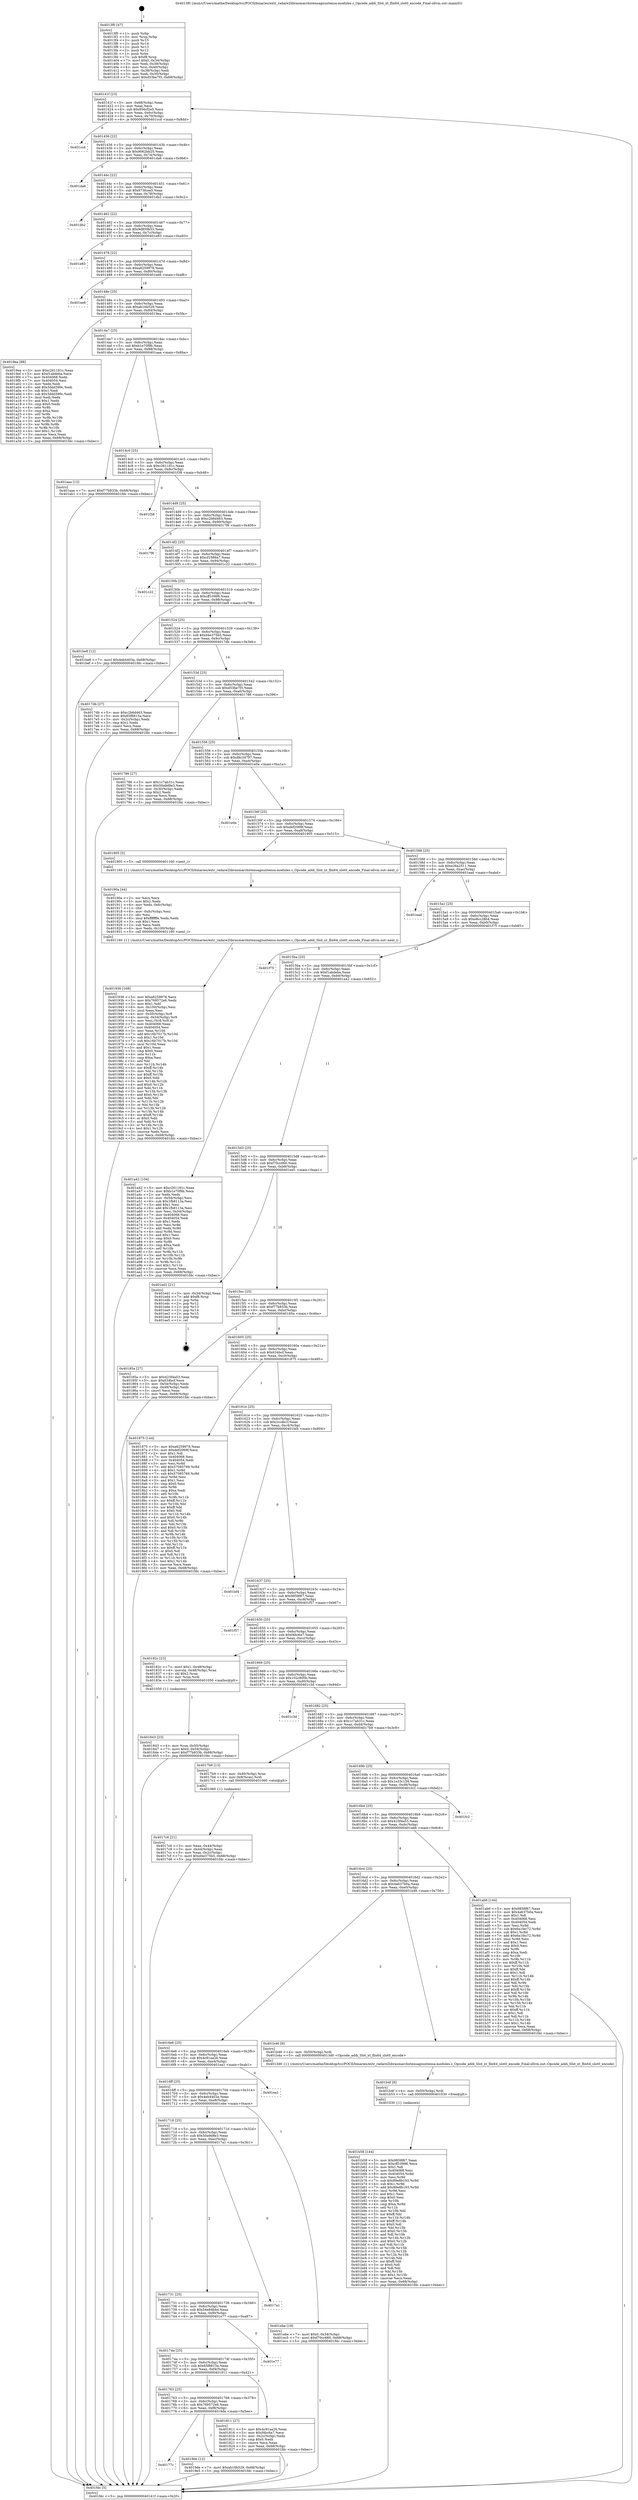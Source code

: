 digraph "0x4013f0" {
  label = "0x4013f0 (/mnt/c/Users/mathe/Desktop/tcc/POCII/binaries/extr_radare2librasmarchxtensagnuxtensa-modules.c_Opcode_addi_Slot_xt_flix64_slot0_encode_Final-ollvm.out::main(0))"
  labelloc = "t"
  node[shape=record]

  Entry [label="",width=0.3,height=0.3,shape=circle,fillcolor=black,style=filled]
  "0x40141f" [label="{
     0x40141f [23]\l
     | [instrs]\l
     &nbsp;&nbsp;0x40141f \<+3\>: mov -0x68(%rbp),%eax\l
     &nbsp;&nbsp;0x401422 \<+2\>: mov %eax,%ecx\l
     &nbsp;&nbsp;0x401424 \<+6\>: sub $0x856cf2e5,%ecx\l
     &nbsp;&nbsp;0x40142a \<+3\>: mov %eax,-0x6c(%rbp)\l
     &nbsp;&nbsp;0x40142d \<+3\>: mov %ecx,-0x70(%rbp)\l
     &nbsp;&nbsp;0x401430 \<+6\>: je 0000000000401ccd \<main+0x8dd\>\l
  }"]
  "0x401ccd" [label="{
     0x401ccd\l
  }", style=dashed]
  "0x401436" [label="{
     0x401436 [22]\l
     | [instrs]\l
     &nbsp;&nbsp;0x401436 \<+5\>: jmp 000000000040143b \<main+0x4b\>\l
     &nbsp;&nbsp;0x40143b \<+3\>: mov -0x6c(%rbp),%eax\l
     &nbsp;&nbsp;0x40143e \<+5\>: sub $0x9062bb25,%eax\l
     &nbsp;&nbsp;0x401443 \<+3\>: mov %eax,-0x74(%rbp)\l
     &nbsp;&nbsp;0x401446 \<+6\>: je 0000000000401da6 \<main+0x9b6\>\l
  }"]
  Exit [label="",width=0.3,height=0.3,shape=circle,fillcolor=black,style=filled,peripheries=2]
  "0x401da6" [label="{
     0x401da6\l
  }", style=dashed]
  "0x40144c" [label="{
     0x40144c [22]\l
     | [instrs]\l
     &nbsp;&nbsp;0x40144c \<+5\>: jmp 0000000000401451 \<main+0x61\>\l
     &nbsp;&nbsp;0x401451 \<+3\>: mov -0x6c(%rbp),%eax\l
     &nbsp;&nbsp;0x401454 \<+5\>: sub $0x973fcea5,%eax\l
     &nbsp;&nbsp;0x401459 \<+3\>: mov %eax,-0x78(%rbp)\l
     &nbsp;&nbsp;0x40145c \<+6\>: je 0000000000401db2 \<main+0x9c2\>\l
  }"]
  "0x401b58" [label="{
     0x401b58 [144]\l
     | [instrs]\l
     &nbsp;&nbsp;0x401b58 \<+5\>: mov $0x9858f67,%eax\l
     &nbsp;&nbsp;0x401b5d \<+5\>: mov $0xcff10996,%ecx\l
     &nbsp;&nbsp;0x401b62 \<+2\>: mov $0x1,%dl\l
     &nbsp;&nbsp;0x401b64 \<+7\>: mov 0x404068,%esi\l
     &nbsp;&nbsp;0x401b6b \<+8\>: mov 0x404054,%r8d\l
     &nbsp;&nbsp;0x401b73 \<+3\>: mov %esi,%r9d\l
     &nbsp;&nbsp;0x401b76 \<+7\>: sub $0x89e8b193,%r9d\l
     &nbsp;&nbsp;0x401b7d \<+4\>: sub $0x1,%r9d\l
     &nbsp;&nbsp;0x401b81 \<+7\>: add $0x89e8b193,%r9d\l
     &nbsp;&nbsp;0x401b88 \<+4\>: imul %r9d,%esi\l
     &nbsp;&nbsp;0x401b8c \<+3\>: and $0x1,%esi\l
     &nbsp;&nbsp;0x401b8f \<+3\>: cmp $0x0,%esi\l
     &nbsp;&nbsp;0x401b92 \<+4\>: sete %r10b\l
     &nbsp;&nbsp;0x401b96 \<+4\>: cmp $0xa,%r8d\l
     &nbsp;&nbsp;0x401b9a \<+4\>: setl %r11b\l
     &nbsp;&nbsp;0x401b9e \<+3\>: mov %r10b,%bl\l
     &nbsp;&nbsp;0x401ba1 \<+3\>: xor $0xff,%bl\l
     &nbsp;&nbsp;0x401ba4 \<+3\>: mov %r11b,%r14b\l
     &nbsp;&nbsp;0x401ba7 \<+4\>: xor $0xff,%r14b\l
     &nbsp;&nbsp;0x401bab \<+3\>: xor $0x0,%dl\l
     &nbsp;&nbsp;0x401bae \<+3\>: mov %bl,%r15b\l
     &nbsp;&nbsp;0x401bb1 \<+4\>: and $0x0,%r15b\l
     &nbsp;&nbsp;0x401bb5 \<+3\>: and %dl,%r10b\l
     &nbsp;&nbsp;0x401bb8 \<+3\>: mov %r14b,%r12b\l
     &nbsp;&nbsp;0x401bbb \<+4\>: and $0x0,%r12b\l
     &nbsp;&nbsp;0x401bbf \<+3\>: and %dl,%r11b\l
     &nbsp;&nbsp;0x401bc2 \<+3\>: or %r10b,%r15b\l
     &nbsp;&nbsp;0x401bc5 \<+3\>: or %r11b,%r12b\l
     &nbsp;&nbsp;0x401bc8 \<+3\>: xor %r12b,%r15b\l
     &nbsp;&nbsp;0x401bcb \<+3\>: or %r14b,%bl\l
     &nbsp;&nbsp;0x401bce \<+3\>: xor $0xff,%bl\l
     &nbsp;&nbsp;0x401bd1 \<+3\>: or $0x0,%dl\l
     &nbsp;&nbsp;0x401bd4 \<+2\>: and %dl,%bl\l
     &nbsp;&nbsp;0x401bd6 \<+3\>: or %bl,%r15b\l
     &nbsp;&nbsp;0x401bd9 \<+4\>: test $0x1,%r15b\l
     &nbsp;&nbsp;0x401bdd \<+3\>: cmovne %ecx,%eax\l
     &nbsp;&nbsp;0x401be0 \<+3\>: mov %eax,-0x68(%rbp)\l
     &nbsp;&nbsp;0x401be3 \<+5\>: jmp 0000000000401fdc \<main+0xbec\>\l
  }"]
  "0x401db2" [label="{
     0x401db2\l
  }", style=dashed]
  "0x401462" [label="{
     0x401462 [22]\l
     | [instrs]\l
     &nbsp;&nbsp;0x401462 \<+5\>: jmp 0000000000401467 \<main+0x77\>\l
     &nbsp;&nbsp;0x401467 \<+3\>: mov -0x6c(%rbp),%eax\l
     &nbsp;&nbsp;0x40146a \<+5\>: sub $0x9d859b53,%eax\l
     &nbsp;&nbsp;0x40146f \<+3\>: mov %eax,-0x7c(%rbp)\l
     &nbsp;&nbsp;0x401472 \<+6\>: je 0000000000401e83 \<main+0xa93\>\l
  }"]
  "0x401b4f" [label="{
     0x401b4f [9]\l
     | [instrs]\l
     &nbsp;&nbsp;0x401b4f \<+4\>: mov -0x50(%rbp),%rdi\l
     &nbsp;&nbsp;0x401b53 \<+5\>: call 0000000000401030 \<free@plt\>\l
     | [calls]\l
     &nbsp;&nbsp;0x401030 \{1\} (unknown)\l
  }"]
  "0x401e83" [label="{
     0x401e83\l
  }", style=dashed]
  "0x401478" [label="{
     0x401478 [22]\l
     | [instrs]\l
     &nbsp;&nbsp;0x401478 \<+5\>: jmp 000000000040147d \<main+0x8d\>\l
     &nbsp;&nbsp;0x40147d \<+3\>: mov -0x6c(%rbp),%eax\l
     &nbsp;&nbsp;0x401480 \<+5\>: sub $0xa6259978,%eax\l
     &nbsp;&nbsp;0x401485 \<+3\>: mov %eax,-0x80(%rbp)\l
     &nbsp;&nbsp;0x401488 \<+6\>: je 0000000000401ee6 \<main+0xaf6\>\l
  }"]
  "0x40177c" [label="{
     0x40177c\l
  }", style=dashed]
  "0x401ee6" [label="{
     0x401ee6\l
  }", style=dashed]
  "0x40148e" [label="{
     0x40148e [25]\l
     | [instrs]\l
     &nbsp;&nbsp;0x40148e \<+5\>: jmp 0000000000401493 \<main+0xa3\>\l
     &nbsp;&nbsp;0x401493 \<+3\>: mov -0x6c(%rbp),%eax\l
     &nbsp;&nbsp;0x401496 \<+5\>: sub $0xab16b529,%eax\l
     &nbsp;&nbsp;0x40149b \<+6\>: mov %eax,-0x84(%rbp)\l
     &nbsp;&nbsp;0x4014a1 \<+6\>: je 00000000004019ea \<main+0x5fa\>\l
  }"]
  "0x4019de" [label="{
     0x4019de [12]\l
     | [instrs]\l
     &nbsp;&nbsp;0x4019de \<+7\>: movl $0xab16b529,-0x68(%rbp)\l
     &nbsp;&nbsp;0x4019e5 \<+5\>: jmp 0000000000401fdc \<main+0xbec\>\l
  }"]
  "0x4019ea" [label="{
     0x4019ea [88]\l
     | [instrs]\l
     &nbsp;&nbsp;0x4019ea \<+5\>: mov $0xc261181c,%eax\l
     &nbsp;&nbsp;0x4019ef \<+5\>: mov $0xf1abdeba,%ecx\l
     &nbsp;&nbsp;0x4019f4 \<+7\>: mov 0x404068,%edx\l
     &nbsp;&nbsp;0x4019fb \<+7\>: mov 0x404054,%esi\l
     &nbsp;&nbsp;0x401a02 \<+2\>: mov %edx,%edi\l
     &nbsp;&nbsp;0x401a04 \<+6\>: add $0x3ddd399c,%edi\l
     &nbsp;&nbsp;0x401a0a \<+3\>: sub $0x1,%edi\l
     &nbsp;&nbsp;0x401a0d \<+6\>: sub $0x3ddd399c,%edi\l
     &nbsp;&nbsp;0x401a13 \<+3\>: imul %edi,%edx\l
     &nbsp;&nbsp;0x401a16 \<+3\>: and $0x1,%edx\l
     &nbsp;&nbsp;0x401a19 \<+3\>: cmp $0x0,%edx\l
     &nbsp;&nbsp;0x401a1c \<+4\>: sete %r8b\l
     &nbsp;&nbsp;0x401a20 \<+3\>: cmp $0xa,%esi\l
     &nbsp;&nbsp;0x401a23 \<+4\>: setl %r9b\l
     &nbsp;&nbsp;0x401a27 \<+3\>: mov %r8b,%r10b\l
     &nbsp;&nbsp;0x401a2a \<+3\>: and %r9b,%r10b\l
     &nbsp;&nbsp;0x401a2d \<+3\>: xor %r9b,%r8b\l
     &nbsp;&nbsp;0x401a30 \<+3\>: or %r8b,%r10b\l
     &nbsp;&nbsp;0x401a33 \<+4\>: test $0x1,%r10b\l
     &nbsp;&nbsp;0x401a37 \<+3\>: cmovne %ecx,%eax\l
     &nbsp;&nbsp;0x401a3a \<+3\>: mov %eax,-0x68(%rbp)\l
     &nbsp;&nbsp;0x401a3d \<+5\>: jmp 0000000000401fdc \<main+0xbec\>\l
  }"]
  "0x4014a7" [label="{
     0x4014a7 [25]\l
     | [instrs]\l
     &nbsp;&nbsp;0x4014a7 \<+5\>: jmp 00000000004014ac \<main+0xbc\>\l
     &nbsp;&nbsp;0x4014ac \<+3\>: mov -0x6c(%rbp),%eax\l
     &nbsp;&nbsp;0x4014af \<+5\>: sub $0xb1e70f9b,%eax\l
     &nbsp;&nbsp;0x4014b4 \<+6\>: mov %eax,-0x88(%rbp)\l
     &nbsp;&nbsp;0x4014ba \<+6\>: je 0000000000401aaa \<main+0x6ba\>\l
  }"]
  "0x401936" [label="{
     0x401936 [168]\l
     | [instrs]\l
     &nbsp;&nbsp;0x401936 \<+5\>: mov $0xa6259978,%ecx\l
     &nbsp;&nbsp;0x40193b \<+5\>: mov $0x769572e6,%edx\l
     &nbsp;&nbsp;0x401940 \<+3\>: mov $0x1,%dil\l
     &nbsp;&nbsp;0x401943 \<+6\>: mov -0x100(%rbp),%esi\l
     &nbsp;&nbsp;0x401949 \<+3\>: imul %eax,%esi\l
     &nbsp;&nbsp;0x40194c \<+4\>: mov -0x50(%rbp),%r8\l
     &nbsp;&nbsp;0x401950 \<+4\>: movslq -0x54(%rbp),%r9\l
     &nbsp;&nbsp;0x401954 \<+4\>: mov %esi,(%r8,%r9,4)\l
     &nbsp;&nbsp;0x401958 \<+7\>: mov 0x404068,%eax\l
     &nbsp;&nbsp;0x40195f \<+7\>: mov 0x404054,%esi\l
     &nbsp;&nbsp;0x401966 \<+3\>: mov %eax,%r10d\l
     &nbsp;&nbsp;0x401969 \<+7\>: add $0x16b7017b,%r10d\l
     &nbsp;&nbsp;0x401970 \<+4\>: sub $0x1,%r10d\l
     &nbsp;&nbsp;0x401974 \<+7\>: sub $0x16b7017b,%r10d\l
     &nbsp;&nbsp;0x40197b \<+4\>: imul %r10d,%eax\l
     &nbsp;&nbsp;0x40197f \<+3\>: and $0x1,%eax\l
     &nbsp;&nbsp;0x401982 \<+3\>: cmp $0x0,%eax\l
     &nbsp;&nbsp;0x401985 \<+4\>: sete %r11b\l
     &nbsp;&nbsp;0x401989 \<+3\>: cmp $0xa,%esi\l
     &nbsp;&nbsp;0x40198c \<+3\>: setl %bl\l
     &nbsp;&nbsp;0x40198f \<+3\>: mov %r11b,%r14b\l
     &nbsp;&nbsp;0x401992 \<+4\>: xor $0xff,%r14b\l
     &nbsp;&nbsp;0x401996 \<+3\>: mov %bl,%r15b\l
     &nbsp;&nbsp;0x401999 \<+4\>: xor $0xff,%r15b\l
     &nbsp;&nbsp;0x40199d \<+4\>: xor $0x0,%dil\l
     &nbsp;&nbsp;0x4019a1 \<+3\>: mov %r14b,%r12b\l
     &nbsp;&nbsp;0x4019a4 \<+4\>: and $0x0,%r12b\l
     &nbsp;&nbsp;0x4019a8 \<+3\>: and %dil,%r11b\l
     &nbsp;&nbsp;0x4019ab \<+3\>: mov %r15b,%r13b\l
     &nbsp;&nbsp;0x4019ae \<+4\>: and $0x0,%r13b\l
     &nbsp;&nbsp;0x4019b2 \<+3\>: and %dil,%bl\l
     &nbsp;&nbsp;0x4019b5 \<+3\>: or %r11b,%r12b\l
     &nbsp;&nbsp;0x4019b8 \<+3\>: or %bl,%r13b\l
     &nbsp;&nbsp;0x4019bb \<+3\>: xor %r13b,%r12b\l
     &nbsp;&nbsp;0x4019be \<+3\>: or %r15b,%r14b\l
     &nbsp;&nbsp;0x4019c1 \<+4\>: xor $0xff,%r14b\l
     &nbsp;&nbsp;0x4019c5 \<+4\>: or $0x0,%dil\l
     &nbsp;&nbsp;0x4019c9 \<+3\>: and %dil,%r14b\l
     &nbsp;&nbsp;0x4019cc \<+3\>: or %r14b,%r12b\l
     &nbsp;&nbsp;0x4019cf \<+4\>: test $0x1,%r12b\l
     &nbsp;&nbsp;0x4019d3 \<+3\>: cmovne %edx,%ecx\l
     &nbsp;&nbsp;0x4019d6 \<+3\>: mov %ecx,-0x68(%rbp)\l
     &nbsp;&nbsp;0x4019d9 \<+5\>: jmp 0000000000401fdc \<main+0xbec\>\l
  }"]
  "0x401aaa" [label="{
     0x401aaa [12]\l
     | [instrs]\l
     &nbsp;&nbsp;0x401aaa \<+7\>: movl $0xf77b833b,-0x68(%rbp)\l
     &nbsp;&nbsp;0x401ab1 \<+5\>: jmp 0000000000401fdc \<main+0xbec\>\l
  }"]
  "0x4014c0" [label="{
     0x4014c0 [25]\l
     | [instrs]\l
     &nbsp;&nbsp;0x4014c0 \<+5\>: jmp 00000000004014c5 \<main+0xd5\>\l
     &nbsp;&nbsp;0x4014c5 \<+3\>: mov -0x6c(%rbp),%eax\l
     &nbsp;&nbsp;0x4014c8 \<+5\>: sub $0xc261181c,%eax\l
     &nbsp;&nbsp;0x4014cd \<+6\>: mov %eax,-0x8c(%rbp)\l
     &nbsp;&nbsp;0x4014d3 \<+6\>: je 0000000000401f38 \<main+0xb48\>\l
  }"]
  "0x40190a" [label="{
     0x40190a [44]\l
     | [instrs]\l
     &nbsp;&nbsp;0x40190a \<+2\>: xor %ecx,%ecx\l
     &nbsp;&nbsp;0x40190c \<+5\>: mov $0x2,%edx\l
     &nbsp;&nbsp;0x401911 \<+6\>: mov %edx,-0xfc(%rbp)\l
     &nbsp;&nbsp;0x401917 \<+1\>: cltd\l
     &nbsp;&nbsp;0x401918 \<+6\>: mov -0xfc(%rbp),%esi\l
     &nbsp;&nbsp;0x40191e \<+2\>: idiv %esi\l
     &nbsp;&nbsp;0x401920 \<+6\>: imul $0xfffffffe,%edx,%edx\l
     &nbsp;&nbsp;0x401926 \<+3\>: sub $0x1,%ecx\l
     &nbsp;&nbsp;0x401929 \<+2\>: sub %ecx,%edx\l
     &nbsp;&nbsp;0x40192b \<+6\>: mov %edx,-0x100(%rbp)\l
     &nbsp;&nbsp;0x401931 \<+5\>: call 0000000000401160 \<next_i\>\l
     | [calls]\l
     &nbsp;&nbsp;0x401160 \{1\} (/mnt/c/Users/mathe/Desktop/tcc/POCII/binaries/extr_radare2librasmarchxtensagnuxtensa-modules.c_Opcode_addi_Slot_xt_flix64_slot0_encode_Final-ollvm.out::next_i)\l
  }"]
  "0x401f38" [label="{
     0x401f38\l
  }", style=dashed]
  "0x4014d9" [label="{
     0x4014d9 [25]\l
     | [instrs]\l
     &nbsp;&nbsp;0x4014d9 \<+5\>: jmp 00000000004014de \<main+0xee\>\l
     &nbsp;&nbsp;0x4014de \<+3\>: mov -0x6c(%rbp),%eax\l
     &nbsp;&nbsp;0x4014e1 \<+5\>: sub $0xc2b6d463,%eax\l
     &nbsp;&nbsp;0x4014e6 \<+6\>: mov %eax,-0x90(%rbp)\l
     &nbsp;&nbsp;0x4014ec \<+6\>: je 00000000004017f6 \<main+0x406\>\l
  }"]
  "0x401843" [label="{
     0x401843 [23]\l
     | [instrs]\l
     &nbsp;&nbsp;0x401843 \<+4\>: mov %rax,-0x50(%rbp)\l
     &nbsp;&nbsp;0x401847 \<+7\>: movl $0x0,-0x54(%rbp)\l
     &nbsp;&nbsp;0x40184e \<+7\>: movl $0xf77b833b,-0x68(%rbp)\l
     &nbsp;&nbsp;0x401855 \<+5\>: jmp 0000000000401fdc \<main+0xbec\>\l
  }"]
  "0x4017f6" [label="{
     0x4017f6\l
  }", style=dashed]
  "0x4014f2" [label="{
     0x4014f2 [25]\l
     | [instrs]\l
     &nbsp;&nbsp;0x4014f2 \<+5\>: jmp 00000000004014f7 \<main+0x107\>\l
     &nbsp;&nbsp;0x4014f7 \<+3\>: mov -0x6c(%rbp),%eax\l
     &nbsp;&nbsp;0x4014fa \<+5\>: sub $0xcf1686a7,%eax\l
     &nbsp;&nbsp;0x4014ff \<+6\>: mov %eax,-0x94(%rbp)\l
     &nbsp;&nbsp;0x401505 \<+6\>: je 0000000000401c22 \<main+0x832\>\l
  }"]
  "0x401763" [label="{
     0x401763 [25]\l
     | [instrs]\l
     &nbsp;&nbsp;0x401763 \<+5\>: jmp 0000000000401768 \<main+0x378\>\l
     &nbsp;&nbsp;0x401768 \<+3\>: mov -0x6c(%rbp),%eax\l
     &nbsp;&nbsp;0x40176b \<+5\>: sub $0x769572e6,%eax\l
     &nbsp;&nbsp;0x401770 \<+6\>: mov %eax,-0xf8(%rbp)\l
     &nbsp;&nbsp;0x401776 \<+6\>: je 00000000004019de \<main+0x5ee\>\l
  }"]
  "0x401c22" [label="{
     0x401c22\l
  }", style=dashed]
  "0x40150b" [label="{
     0x40150b [25]\l
     | [instrs]\l
     &nbsp;&nbsp;0x40150b \<+5\>: jmp 0000000000401510 \<main+0x120\>\l
     &nbsp;&nbsp;0x401510 \<+3\>: mov -0x6c(%rbp),%eax\l
     &nbsp;&nbsp;0x401513 \<+5\>: sub $0xcff10996,%eax\l
     &nbsp;&nbsp;0x401518 \<+6\>: mov %eax,-0x98(%rbp)\l
     &nbsp;&nbsp;0x40151e \<+6\>: je 0000000000401be8 \<main+0x7f8\>\l
  }"]
  "0x401811" [label="{
     0x401811 [27]\l
     | [instrs]\l
     &nbsp;&nbsp;0x401811 \<+5\>: mov $0x4c91aa26,%eax\l
     &nbsp;&nbsp;0x401816 \<+5\>: mov $0xf4bc6a7,%ecx\l
     &nbsp;&nbsp;0x40181b \<+3\>: mov -0x2c(%rbp),%edx\l
     &nbsp;&nbsp;0x40181e \<+3\>: cmp $0x0,%edx\l
     &nbsp;&nbsp;0x401821 \<+3\>: cmove %ecx,%eax\l
     &nbsp;&nbsp;0x401824 \<+3\>: mov %eax,-0x68(%rbp)\l
     &nbsp;&nbsp;0x401827 \<+5\>: jmp 0000000000401fdc \<main+0xbec\>\l
  }"]
  "0x401be8" [label="{
     0x401be8 [12]\l
     | [instrs]\l
     &nbsp;&nbsp;0x401be8 \<+7\>: movl $0x4eb4403a,-0x68(%rbp)\l
     &nbsp;&nbsp;0x401bef \<+5\>: jmp 0000000000401fdc \<main+0xbec\>\l
  }"]
  "0x401524" [label="{
     0x401524 [25]\l
     | [instrs]\l
     &nbsp;&nbsp;0x401524 \<+5\>: jmp 0000000000401529 \<main+0x139\>\l
     &nbsp;&nbsp;0x401529 \<+3\>: mov -0x6c(%rbp),%eax\l
     &nbsp;&nbsp;0x40152c \<+5\>: sub $0xd4e375b5,%eax\l
     &nbsp;&nbsp;0x401531 \<+6\>: mov %eax,-0x9c(%rbp)\l
     &nbsp;&nbsp;0x401537 \<+6\>: je 00000000004017db \<main+0x3eb\>\l
  }"]
  "0x40174a" [label="{
     0x40174a [25]\l
     | [instrs]\l
     &nbsp;&nbsp;0x40174a \<+5\>: jmp 000000000040174f \<main+0x35f\>\l
     &nbsp;&nbsp;0x40174f \<+3\>: mov -0x6c(%rbp),%eax\l
     &nbsp;&nbsp;0x401752 \<+5\>: sub $0x65f8815a,%eax\l
     &nbsp;&nbsp;0x401757 \<+6\>: mov %eax,-0xf4(%rbp)\l
     &nbsp;&nbsp;0x40175d \<+6\>: je 0000000000401811 \<main+0x421\>\l
  }"]
  "0x4017db" [label="{
     0x4017db [27]\l
     | [instrs]\l
     &nbsp;&nbsp;0x4017db \<+5\>: mov $0xc2b6d463,%eax\l
     &nbsp;&nbsp;0x4017e0 \<+5\>: mov $0x65f8815a,%ecx\l
     &nbsp;&nbsp;0x4017e5 \<+3\>: mov -0x2c(%rbp),%edx\l
     &nbsp;&nbsp;0x4017e8 \<+3\>: cmp $0x1,%edx\l
     &nbsp;&nbsp;0x4017eb \<+3\>: cmovl %ecx,%eax\l
     &nbsp;&nbsp;0x4017ee \<+3\>: mov %eax,-0x68(%rbp)\l
     &nbsp;&nbsp;0x4017f1 \<+5\>: jmp 0000000000401fdc \<main+0xbec\>\l
  }"]
  "0x40153d" [label="{
     0x40153d [25]\l
     | [instrs]\l
     &nbsp;&nbsp;0x40153d \<+5\>: jmp 0000000000401542 \<main+0x152\>\l
     &nbsp;&nbsp;0x401542 \<+3\>: mov -0x6c(%rbp),%eax\l
     &nbsp;&nbsp;0x401545 \<+5\>: sub $0xd53be7f3,%eax\l
     &nbsp;&nbsp;0x40154a \<+6\>: mov %eax,-0xa0(%rbp)\l
     &nbsp;&nbsp;0x401550 \<+6\>: je 0000000000401786 \<main+0x396\>\l
  }"]
  "0x401e77" [label="{
     0x401e77\l
  }", style=dashed]
  "0x401786" [label="{
     0x401786 [27]\l
     | [instrs]\l
     &nbsp;&nbsp;0x401786 \<+5\>: mov $0x1c7ab31c,%eax\l
     &nbsp;&nbsp;0x40178b \<+5\>: mov $0x50a9d8e3,%ecx\l
     &nbsp;&nbsp;0x401790 \<+3\>: mov -0x30(%rbp),%edx\l
     &nbsp;&nbsp;0x401793 \<+3\>: cmp $0x2,%edx\l
     &nbsp;&nbsp;0x401796 \<+3\>: cmovne %ecx,%eax\l
     &nbsp;&nbsp;0x401799 \<+3\>: mov %eax,-0x68(%rbp)\l
     &nbsp;&nbsp;0x40179c \<+5\>: jmp 0000000000401fdc \<main+0xbec\>\l
  }"]
  "0x401556" [label="{
     0x401556 [25]\l
     | [instrs]\l
     &nbsp;&nbsp;0x401556 \<+5\>: jmp 000000000040155b \<main+0x16b\>\l
     &nbsp;&nbsp;0x40155b \<+3\>: mov -0x6c(%rbp),%eax\l
     &nbsp;&nbsp;0x40155e \<+5\>: sub $0xd9c34797,%eax\l
     &nbsp;&nbsp;0x401563 \<+6\>: mov %eax,-0xa4(%rbp)\l
     &nbsp;&nbsp;0x401569 \<+6\>: je 0000000000401e0a \<main+0xa1a\>\l
  }"]
  "0x401fdc" [label="{
     0x401fdc [5]\l
     | [instrs]\l
     &nbsp;&nbsp;0x401fdc \<+5\>: jmp 000000000040141f \<main+0x2f\>\l
  }"]
  "0x4013f0" [label="{
     0x4013f0 [47]\l
     | [instrs]\l
     &nbsp;&nbsp;0x4013f0 \<+1\>: push %rbp\l
     &nbsp;&nbsp;0x4013f1 \<+3\>: mov %rsp,%rbp\l
     &nbsp;&nbsp;0x4013f4 \<+2\>: push %r15\l
     &nbsp;&nbsp;0x4013f6 \<+2\>: push %r14\l
     &nbsp;&nbsp;0x4013f8 \<+2\>: push %r13\l
     &nbsp;&nbsp;0x4013fa \<+2\>: push %r12\l
     &nbsp;&nbsp;0x4013fc \<+1\>: push %rbx\l
     &nbsp;&nbsp;0x4013fd \<+7\>: sub $0xf8,%rsp\l
     &nbsp;&nbsp;0x401404 \<+7\>: movl $0x0,-0x34(%rbp)\l
     &nbsp;&nbsp;0x40140b \<+3\>: mov %edi,-0x38(%rbp)\l
     &nbsp;&nbsp;0x40140e \<+4\>: mov %rsi,-0x40(%rbp)\l
     &nbsp;&nbsp;0x401412 \<+3\>: mov -0x38(%rbp),%edi\l
     &nbsp;&nbsp;0x401415 \<+3\>: mov %edi,-0x30(%rbp)\l
     &nbsp;&nbsp;0x401418 \<+7\>: movl $0xd53be7f3,-0x68(%rbp)\l
  }"]
  "0x401731" [label="{
     0x401731 [25]\l
     | [instrs]\l
     &nbsp;&nbsp;0x401731 \<+5\>: jmp 0000000000401736 \<main+0x346\>\l
     &nbsp;&nbsp;0x401736 \<+3\>: mov -0x6c(%rbp),%eax\l
     &nbsp;&nbsp;0x401739 \<+5\>: sub $0x54e84b4d,%eax\l
     &nbsp;&nbsp;0x40173e \<+6\>: mov %eax,-0xf0(%rbp)\l
     &nbsp;&nbsp;0x401744 \<+6\>: je 0000000000401e77 \<main+0xa87\>\l
  }"]
  "0x401e0a" [label="{
     0x401e0a\l
  }", style=dashed]
  "0x40156f" [label="{
     0x40156f [25]\l
     | [instrs]\l
     &nbsp;&nbsp;0x40156f \<+5\>: jmp 0000000000401574 \<main+0x184\>\l
     &nbsp;&nbsp;0x401574 \<+3\>: mov -0x6c(%rbp),%eax\l
     &nbsp;&nbsp;0x401577 \<+5\>: sub $0xdef2069f,%eax\l
     &nbsp;&nbsp;0x40157c \<+6\>: mov %eax,-0xa8(%rbp)\l
     &nbsp;&nbsp;0x401582 \<+6\>: je 0000000000401905 \<main+0x515\>\l
  }"]
  "0x4017a1" [label="{
     0x4017a1\l
  }", style=dashed]
  "0x401905" [label="{
     0x401905 [5]\l
     | [instrs]\l
     &nbsp;&nbsp;0x401905 \<+5\>: call 0000000000401160 \<next_i\>\l
     | [calls]\l
     &nbsp;&nbsp;0x401160 \{1\} (/mnt/c/Users/mathe/Desktop/tcc/POCII/binaries/extr_radare2librasmarchxtensagnuxtensa-modules.c_Opcode_addi_Slot_xt_flix64_slot0_encode_Final-ollvm.out::next_i)\l
  }"]
  "0x401588" [label="{
     0x401588 [25]\l
     | [instrs]\l
     &nbsp;&nbsp;0x401588 \<+5\>: jmp 000000000040158d \<main+0x19d\>\l
     &nbsp;&nbsp;0x40158d \<+3\>: mov -0x6c(%rbp),%eax\l
     &nbsp;&nbsp;0x401590 \<+5\>: sub $0xe26a2511,%eax\l
     &nbsp;&nbsp;0x401595 \<+6\>: mov %eax,-0xac(%rbp)\l
     &nbsp;&nbsp;0x40159b \<+6\>: je 0000000000401ead \<main+0xabd\>\l
  }"]
  "0x401718" [label="{
     0x401718 [25]\l
     | [instrs]\l
     &nbsp;&nbsp;0x401718 \<+5\>: jmp 000000000040171d \<main+0x32d\>\l
     &nbsp;&nbsp;0x40171d \<+3\>: mov -0x6c(%rbp),%eax\l
     &nbsp;&nbsp;0x401720 \<+5\>: sub $0x50a9d8e3,%eax\l
     &nbsp;&nbsp;0x401725 \<+6\>: mov %eax,-0xec(%rbp)\l
     &nbsp;&nbsp;0x40172b \<+6\>: je 00000000004017a1 \<main+0x3b1\>\l
  }"]
  "0x401ead" [label="{
     0x401ead\l
  }", style=dashed]
  "0x4015a1" [label="{
     0x4015a1 [25]\l
     | [instrs]\l
     &nbsp;&nbsp;0x4015a1 \<+5\>: jmp 00000000004015a6 \<main+0x1b6\>\l
     &nbsp;&nbsp;0x4015a6 \<+3\>: mov -0x6c(%rbp),%eax\l
     &nbsp;&nbsp;0x4015a9 \<+5\>: sub $0xe8cc28b4,%eax\l
     &nbsp;&nbsp;0x4015ae \<+6\>: mov %eax,-0xb0(%rbp)\l
     &nbsp;&nbsp;0x4015b4 \<+6\>: je 0000000000401f75 \<main+0xb85\>\l
  }"]
  "0x401ebe" [label="{
     0x401ebe [19]\l
     | [instrs]\l
     &nbsp;&nbsp;0x401ebe \<+7\>: movl $0x0,-0x34(%rbp)\l
     &nbsp;&nbsp;0x401ec5 \<+7\>: movl $0xf70cc660,-0x68(%rbp)\l
     &nbsp;&nbsp;0x401ecc \<+5\>: jmp 0000000000401fdc \<main+0xbec\>\l
  }"]
  "0x401f75" [label="{
     0x401f75\l
  }", style=dashed]
  "0x4015ba" [label="{
     0x4015ba [25]\l
     | [instrs]\l
     &nbsp;&nbsp;0x4015ba \<+5\>: jmp 00000000004015bf \<main+0x1cf\>\l
     &nbsp;&nbsp;0x4015bf \<+3\>: mov -0x6c(%rbp),%eax\l
     &nbsp;&nbsp;0x4015c2 \<+5\>: sub $0xf1abdeba,%eax\l
     &nbsp;&nbsp;0x4015c7 \<+6\>: mov %eax,-0xb4(%rbp)\l
     &nbsp;&nbsp;0x4015cd \<+6\>: je 0000000000401a42 \<main+0x652\>\l
  }"]
  "0x4016ff" [label="{
     0x4016ff [25]\l
     | [instrs]\l
     &nbsp;&nbsp;0x4016ff \<+5\>: jmp 0000000000401704 \<main+0x314\>\l
     &nbsp;&nbsp;0x401704 \<+3\>: mov -0x6c(%rbp),%eax\l
     &nbsp;&nbsp;0x401707 \<+5\>: sub $0x4eb4403a,%eax\l
     &nbsp;&nbsp;0x40170c \<+6\>: mov %eax,-0xe8(%rbp)\l
     &nbsp;&nbsp;0x401712 \<+6\>: je 0000000000401ebe \<main+0xace\>\l
  }"]
  "0x401a42" [label="{
     0x401a42 [104]\l
     | [instrs]\l
     &nbsp;&nbsp;0x401a42 \<+5\>: mov $0xc261181c,%eax\l
     &nbsp;&nbsp;0x401a47 \<+5\>: mov $0xb1e70f9b,%ecx\l
     &nbsp;&nbsp;0x401a4c \<+2\>: xor %edx,%edx\l
     &nbsp;&nbsp;0x401a4e \<+3\>: mov -0x54(%rbp),%esi\l
     &nbsp;&nbsp;0x401a51 \<+6\>: sub $0x1fb8113a,%esi\l
     &nbsp;&nbsp;0x401a57 \<+3\>: add $0x1,%esi\l
     &nbsp;&nbsp;0x401a5a \<+6\>: add $0x1fb8113a,%esi\l
     &nbsp;&nbsp;0x401a60 \<+3\>: mov %esi,-0x54(%rbp)\l
     &nbsp;&nbsp;0x401a63 \<+7\>: mov 0x404068,%esi\l
     &nbsp;&nbsp;0x401a6a \<+7\>: mov 0x404054,%edi\l
     &nbsp;&nbsp;0x401a71 \<+3\>: sub $0x1,%edx\l
     &nbsp;&nbsp;0x401a74 \<+3\>: mov %esi,%r8d\l
     &nbsp;&nbsp;0x401a77 \<+3\>: add %edx,%r8d\l
     &nbsp;&nbsp;0x401a7a \<+4\>: imul %r8d,%esi\l
     &nbsp;&nbsp;0x401a7e \<+3\>: and $0x1,%esi\l
     &nbsp;&nbsp;0x401a81 \<+3\>: cmp $0x0,%esi\l
     &nbsp;&nbsp;0x401a84 \<+4\>: sete %r9b\l
     &nbsp;&nbsp;0x401a88 \<+3\>: cmp $0xa,%edi\l
     &nbsp;&nbsp;0x401a8b \<+4\>: setl %r10b\l
     &nbsp;&nbsp;0x401a8f \<+3\>: mov %r9b,%r11b\l
     &nbsp;&nbsp;0x401a92 \<+3\>: and %r10b,%r11b\l
     &nbsp;&nbsp;0x401a95 \<+3\>: xor %r10b,%r9b\l
     &nbsp;&nbsp;0x401a98 \<+3\>: or %r9b,%r11b\l
     &nbsp;&nbsp;0x401a9b \<+4\>: test $0x1,%r11b\l
     &nbsp;&nbsp;0x401a9f \<+3\>: cmovne %ecx,%eax\l
     &nbsp;&nbsp;0x401aa2 \<+3\>: mov %eax,-0x68(%rbp)\l
     &nbsp;&nbsp;0x401aa5 \<+5\>: jmp 0000000000401fdc \<main+0xbec\>\l
  }"]
  "0x4015d3" [label="{
     0x4015d3 [25]\l
     | [instrs]\l
     &nbsp;&nbsp;0x4015d3 \<+5\>: jmp 00000000004015d8 \<main+0x1e8\>\l
     &nbsp;&nbsp;0x4015d8 \<+3\>: mov -0x6c(%rbp),%eax\l
     &nbsp;&nbsp;0x4015db \<+5\>: sub $0xf70cc660,%eax\l
     &nbsp;&nbsp;0x4015e0 \<+6\>: mov %eax,-0xb8(%rbp)\l
     &nbsp;&nbsp;0x4015e6 \<+6\>: je 0000000000401ed1 \<main+0xae1\>\l
  }"]
  "0x401ea1" [label="{
     0x401ea1\l
  }", style=dashed]
  "0x401ed1" [label="{
     0x401ed1 [21]\l
     | [instrs]\l
     &nbsp;&nbsp;0x401ed1 \<+3\>: mov -0x34(%rbp),%eax\l
     &nbsp;&nbsp;0x401ed4 \<+7\>: add $0xf8,%rsp\l
     &nbsp;&nbsp;0x401edb \<+1\>: pop %rbx\l
     &nbsp;&nbsp;0x401edc \<+2\>: pop %r12\l
     &nbsp;&nbsp;0x401ede \<+2\>: pop %r13\l
     &nbsp;&nbsp;0x401ee0 \<+2\>: pop %r14\l
     &nbsp;&nbsp;0x401ee2 \<+2\>: pop %r15\l
     &nbsp;&nbsp;0x401ee4 \<+1\>: pop %rbp\l
     &nbsp;&nbsp;0x401ee5 \<+1\>: ret\l
  }"]
  "0x4015ec" [label="{
     0x4015ec [25]\l
     | [instrs]\l
     &nbsp;&nbsp;0x4015ec \<+5\>: jmp 00000000004015f1 \<main+0x201\>\l
     &nbsp;&nbsp;0x4015f1 \<+3\>: mov -0x6c(%rbp),%eax\l
     &nbsp;&nbsp;0x4015f4 \<+5\>: sub $0xf77b833b,%eax\l
     &nbsp;&nbsp;0x4015f9 \<+6\>: mov %eax,-0xbc(%rbp)\l
     &nbsp;&nbsp;0x4015ff \<+6\>: je 000000000040185a \<main+0x46a\>\l
  }"]
  "0x4016e6" [label="{
     0x4016e6 [25]\l
     | [instrs]\l
     &nbsp;&nbsp;0x4016e6 \<+5\>: jmp 00000000004016eb \<main+0x2fb\>\l
     &nbsp;&nbsp;0x4016eb \<+3\>: mov -0x6c(%rbp),%eax\l
     &nbsp;&nbsp;0x4016ee \<+5\>: sub $0x4c91aa26,%eax\l
     &nbsp;&nbsp;0x4016f3 \<+6\>: mov %eax,-0xe4(%rbp)\l
     &nbsp;&nbsp;0x4016f9 \<+6\>: je 0000000000401ea1 \<main+0xab1\>\l
  }"]
  "0x40185a" [label="{
     0x40185a [27]\l
     | [instrs]\l
     &nbsp;&nbsp;0x40185a \<+5\>: mov $0x423f4a53,%eax\l
     &nbsp;&nbsp;0x40185f \<+5\>: mov $0x634bcf,%ecx\l
     &nbsp;&nbsp;0x401864 \<+3\>: mov -0x54(%rbp),%edx\l
     &nbsp;&nbsp;0x401867 \<+3\>: cmp -0x48(%rbp),%edx\l
     &nbsp;&nbsp;0x40186a \<+3\>: cmovl %ecx,%eax\l
     &nbsp;&nbsp;0x40186d \<+3\>: mov %eax,-0x68(%rbp)\l
     &nbsp;&nbsp;0x401870 \<+5\>: jmp 0000000000401fdc \<main+0xbec\>\l
  }"]
  "0x401605" [label="{
     0x401605 [25]\l
     | [instrs]\l
     &nbsp;&nbsp;0x401605 \<+5\>: jmp 000000000040160a \<main+0x21a\>\l
     &nbsp;&nbsp;0x40160a \<+3\>: mov -0x6c(%rbp),%eax\l
     &nbsp;&nbsp;0x40160d \<+5\>: sub $0x634bcf,%eax\l
     &nbsp;&nbsp;0x401612 \<+6\>: mov %eax,-0xc0(%rbp)\l
     &nbsp;&nbsp;0x401618 \<+6\>: je 0000000000401875 \<main+0x485\>\l
  }"]
  "0x401b46" [label="{
     0x401b46 [9]\l
     | [instrs]\l
     &nbsp;&nbsp;0x401b46 \<+4\>: mov -0x50(%rbp),%rdi\l
     &nbsp;&nbsp;0x401b4a \<+5\>: call 00000000004013d0 \<Opcode_addi_Slot_xt_flix64_slot0_encode\>\l
     | [calls]\l
     &nbsp;&nbsp;0x4013d0 \{1\} (/mnt/c/Users/mathe/Desktop/tcc/POCII/binaries/extr_radare2librasmarchxtensagnuxtensa-modules.c_Opcode_addi_Slot_xt_flix64_slot0_encode_Final-ollvm.out::Opcode_addi_Slot_xt_flix64_slot0_encode)\l
  }"]
  "0x401875" [label="{
     0x401875 [144]\l
     | [instrs]\l
     &nbsp;&nbsp;0x401875 \<+5\>: mov $0xa6259978,%eax\l
     &nbsp;&nbsp;0x40187a \<+5\>: mov $0xdef2069f,%ecx\l
     &nbsp;&nbsp;0x40187f \<+2\>: mov $0x1,%dl\l
     &nbsp;&nbsp;0x401881 \<+7\>: mov 0x404068,%esi\l
     &nbsp;&nbsp;0x401888 \<+7\>: mov 0x404054,%edi\l
     &nbsp;&nbsp;0x40188f \<+3\>: mov %esi,%r8d\l
     &nbsp;&nbsp;0x401892 \<+7\>: add $0x57085769,%r8d\l
     &nbsp;&nbsp;0x401899 \<+4\>: sub $0x1,%r8d\l
     &nbsp;&nbsp;0x40189d \<+7\>: sub $0x57085769,%r8d\l
     &nbsp;&nbsp;0x4018a4 \<+4\>: imul %r8d,%esi\l
     &nbsp;&nbsp;0x4018a8 \<+3\>: and $0x1,%esi\l
     &nbsp;&nbsp;0x4018ab \<+3\>: cmp $0x0,%esi\l
     &nbsp;&nbsp;0x4018ae \<+4\>: sete %r9b\l
     &nbsp;&nbsp;0x4018b2 \<+3\>: cmp $0xa,%edi\l
     &nbsp;&nbsp;0x4018b5 \<+4\>: setl %r10b\l
     &nbsp;&nbsp;0x4018b9 \<+3\>: mov %r9b,%r11b\l
     &nbsp;&nbsp;0x4018bc \<+4\>: xor $0xff,%r11b\l
     &nbsp;&nbsp;0x4018c0 \<+3\>: mov %r10b,%bl\l
     &nbsp;&nbsp;0x4018c3 \<+3\>: xor $0xff,%bl\l
     &nbsp;&nbsp;0x4018c6 \<+3\>: xor $0x0,%dl\l
     &nbsp;&nbsp;0x4018c9 \<+3\>: mov %r11b,%r14b\l
     &nbsp;&nbsp;0x4018cc \<+4\>: and $0x0,%r14b\l
     &nbsp;&nbsp;0x4018d0 \<+3\>: and %dl,%r9b\l
     &nbsp;&nbsp;0x4018d3 \<+3\>: mov %bl,%r15b\l
     &nbsp;&nbsp;0x4018d6 \<+4\>: and $0x0,%r15b\l
     &nbsp;&nbsp;0x4018da \<+3\>: and %dl,%r10b\l
     &nbsp;&nbsp;0x4018dd \<+3\>: or %r9b,%r14b\l
     &nbsp;&nbsp;0x4018e0 \<+3\>: or %r10b,%r15b\l
     &nbsp;&nbsp;0x4018e3 \<+3\>: xor %r15b,%r14b\l
     &nbsp;&nbsp;0x4018e6 \<+3\>: or %bl,%r11b\l
     &nbsp;&nbsp;0x4018e9 \<+4\>: xor $0xff,%r11b\l
     &nbsp;&nbsp;0x4018ed \<+3\>: or $0x0,%dl\l
     &nbsp;&nbsp;0x4018f0 \<+3\>: and %dl,%r11b\l
     &nbsp;&nbsp;0x4018f3 \<+3\>: or %r11b,%r14b\l
     &nbsp;&nbsp;0x4018f6 \<+4\>: test $0x1,%r14b\l
     &nbsp;&nbsp;0x4018fa \<+3\>: cmovne %ecx,%eax\l
     &nbsp;&nbsp;0x4018fd \<+3\>: mov %eax,-0x68(%rbp)\l
     &nbsp;&nbsp;0x401900 \<+5\>: jmp 0000000000401fdc \<main+0xbec\>\l
  }"]
  "0x40161e" [label="{
     0x40161e [25]\l
     | [instrs]\l
     &nbsp;&nbsp;0x40161e \<+5\>: jmp 0000000000401623 \<main+0x233\>\l
     &nbsp;&nbsp;0x401623 \<+3\>: mov -0x6c(%rbp),%eax\l
     &nbsp;&nbsp;0x401626 \<+5\>: sub $0x2ccdb1f,%eax\l
     &nbsp;&nbsp;0x40162b \<+6\>: mov %eax,-0xc4(%rbp)\l
     &nbsp;&nbsp;0x401631 \<+6\>: je 0000000000401bf4 \<main+0x804\>\l
  }"]
  "0x4016cd" [label="{
     0x4016cd [25]\l
     | [instrs]\l
     &nbsp;&nbsp;0x4016cd \<+5\>: jmp 00000000004016d2 \<main+0x2e2\>\l
     &nbsp;&nbsp;0x4016d2 \<+3\>: mov -0x6c(%rbp),%eax\l
     &nbsp;&nbsp;0x4016d5 \<+5\>: sub $0x4a637b0a,%eax\l
     &nbsp;&nbsp;0x4016da \<+6\>: mov %eax,-0xe0(%rbp)\l
     &nbsp;&nbsp;0x4016e0 \<+6\>: je 0000000000401b46 \<main+0x756\>\l
  }"]
  "0x401bf4" [label="{
     0x401bf4\l
  }", style=dashed]
  "0x401637" [label="{
     0x401637 [25]\l
     | [instrs]\l
     &nbsp;&nbsp;0x401637 \<+5\>: jmp 000000000040163c \<main+0x24c\>\l
     &nbsp;&nbsp;0x40163c \<+3\>: mov -0x6c(%rbp),%eax\l
     &nbsp;&nbsp;0x40163f \<+5\>: sub $0x9858f67,%eax\l
     &nbsp;&nbsp;0x401644 \<+6\>: mov %eax,-0xc8(%rbp)\l
     &nbsp;&nbsp;0x40164a \<+6\>: je 0000000000401f57 \<main+0xb67\>\l
  }"]
  "0x401ab6" [label="{
     0x401ab6 [144]\l
     | [instrs]\l
     &nbsp;&nbsp;0x401ab6 \<+5\>: mov $0x9858f67,%eax\l
     &nbsp;&nbsp;0x401abb \<+5\>: mov $0x4a637b0a,%ecx\l
     &nbsp;&nbsp;0x401ac0 \<+2\>: mov $0x1,%dl\l
     &nbsp;&nbsp;0x401ac2 \<+7\>: mov 0x404068,%esi\l
     &nbsp;&nbsp;0x401ac9 \<+7\>: mov 0x404054,%edi\l
     &nbsp;&nbsp;0x401ad0 \<+3\>: mov %esi,%r8d\l
     &nbsp;&nbsp;0x401ad3 \<+7\>: sub $0x6a1fec72,%r8d\l
     &nbsp;&nbsp;0x401ada \<+4\>: sub $0x1,%r8d\l
     &nbsp;&nbsp;0x401ade \<+7\>: add $0x6a1fec72,%r8d\l
     &nbsp;&nbsp;0x401ae5 \<+4\>: imul %r8d,%esi\l
     &nbsp;&nbsp;0x401ae9 \<+3\>: and $0x1,%esi\l
     &nbsp;&nbsp;0x401aec \<+3\>: cmp $0x0,%esi\l
     &nbsp;&nbsp;0x401aef \<+4\>: sete %r9b\l
     &nbsp;&nbsp;0x401af3 \<+3\>: cmp $0xa,%edi\l
     &nbsp;&nbsp;0x401af6 \<+4\>: setl %r10b\l
     &nbsp;&nbsp;0x401afa \<+3\>: mov %r9b,%r11b\l
     &nbsp;&nbsp;0x401afd \<+4\>: xor $0xff,%r11b\l
     &nbsp;&nbsp;0x401b01 \<+3\>: mov %r10b,%bl\l
     &nbsp;&nbsp;0x401b04 \<+3\>: xor $0xff,%bl\l
     &nbsp;&nbsp;0x401b07 \<+3\>: xor $0x1,%dl\l
     &nbsp;&nbsp;0x401b0a \<+3\>: mov %r11b,%r14b\l
     &nbsp;&nbsp;0x401b0d \<+4\>: and $0xff,%r14b\l
     &nbsp;&nbsp;0x401b11 \<+3\>: and %dl,%r9b\l
     &nbsp;&nbsp;0x401b14 \<+3\>: mov %bl,%r15b\l
     &nbsp;&nbsp;0x401b17 \<+4\>: and $0xff,%r15b\l
     &nbsp;&nbsp;0x401b1b \<+3\>: and %dl,%r10b\l
     &nbsp;&nbsp;0x401b1e \<+3\>: or %r9b,%r14b\l
     &nbsp;&nbsp;0x401b21 \<+3\>: or %r10b,%r15b\l
     &nbsp;&nbsp;0x401b24 \<+3\>: xor %r15b,%r14b\l
     &nbsp;&nbsp;0x401b27 \<+3\>: or %bl,%r11b\l
     &nbsp;&nbsp;0x401b2a \<+4\>: xor $0xff,%r11b\l
     &nbsp;&nbsp;0x401b2e \<+3\>: or $0x1,%dl\l
     &nbsp;&nbsp;0x401b31 \<+3\>: and %dl,%r11b\l
     &nbsp;&nbsp;0x401b34 \<+3\>: or %r11b,%r14b\l
     &nbsp;&nbsp;0x401b37 \<+4\>: test $0x1,%r14b\l
     &nbsp;&nbsp;0x401b3b \<+3\>: cmovne %ecx,%eax\l
     &nbsp;&nbsp;0x401b3e \<+3\>: mov %eax,-0x68(%rbp)\l
     &nbsp;&nbsp;0x401b41 \<+5\>: jmp 0000000000401fdc \<main+0xbec\>\l
  }"]
  "0x401f57" [label="{
     0x401f57\l
  }", style=dashed]
  "0x401650" [label="{
     0x401650 [25]\l
     | [instrs]\l
     &nbsp;&nbsp;0x401650 \<+5\>: jmp 0000000000401655 \<main+0x265\>\l
     &nbsp;&nbsp;0x401655 \<+3\>: mov -0x6c(%rbp),%eax\l
     &nbsp;&nbsp;0x401658 \<+5\>: sub $0xf4bc6a7,%eax\l
     &nbsp;&nbsp;0x40165d \<+6\>: mov %eax,-0xcc(%rbp)\l
     &nbsp;&nbsp;0x401663 \<+6\>: je 000000000040182c \<main+0x43c\>\l
  }"]
  "0x4016b4" [label="{
     0x4016b4 [25]\l
     | [instrs]\l
     &nbsp;&nbsp;0x4016b4 \<+5\>: jmp 00000000004016b9 \<main+0x2c9\>\l
     &nbsp;&nbsp;0x4016b9 \<+3\>: mov -0x6c(%rbp),%eax\l
     &nbsp;&nbsp;0x4016bc \<+5\>: sub $0x423f4a53,%eax\l
     &nbsp;&nbsp;0x4016c1 \<+6\>: mov %eax,-0xdc(%rbp)\l
     &nbsp;&nbsp;0x4016c7 \<+6\>: je 0000000000401ab6 \<main+0x6c6\>\l
  }"]
  "0x40182c" [label="{
     0x40182c [23]\l
     | [instrs]\l
     &nbsp;&nbsp;0x40182c \<+7\>: movl $0x1,-0x48(%rbp)\l
     &nbsp;&nbsp;0x401833 \<+4\>: movslq -0x48(%rbp),%rax\l
     &nbsp;&nbsp;0x401837 \<+4\>: shl $0x2,%rax\l
     &nbsp;&nbsp;0x40183b \<+3\>: mov %rax,%rdi\l
     &nbsp;&nbsp;0x40183e \<+5\>: call 0000000000401050 \<malloc@plt\>\l
     | [calls]\l
     &nbsp;&nbsp;0x401050 \{1\} (unknown)\l
  }"]
  "0x401669" [label="{
     0x401669 [25]\l
     | [instrs]\l
     &nbsp;&nbsp;0x401669 \<+5\>: jmp 000000000040166e \<main+0x27e\>\l
     &nbsp;&nbsp;0x40166e \<+3\>: mov -0x6c(%rbp),%eax\l
     &nbsp;&nbsp;0x401671 \<+5\>: sub $0x102c800b,%eax\l
     &nbsp;&nbsp;0x401676 \<+6\>: mov %eax,-0xd0(%rbp)\l
     &nbsp;&nbsp;0x40167c \<+6\>: je 0000000000401c3d \<main+0x84d\>\l
  }"]
  "0x401fc2" [label="{
     0x401fc2\l
  }", style=dashed]
  "0x401c3d" [label="{
     0x401c3d\l
  }", style=dashed]
  "0x401682" [label="{
     0x401682 [25]\l
     | [instrs]\l
     &nbsp;&nbsp;0x401682 \<+5\>: jmp 0000000000401687 \<main+0x297\>\l
     &nbsp;&nbsp;0x401687 \<+3\>: mov -0x6c(%rbp),%eax\l
     &nbsp;&nbsp;0x40168a \<+5\>: sub $0x1c7ab31c,%eax\l
     &nbsp;&nbsp;0x40168f \<+6\>: mov %eax,-0xd4(%rbp)\l
     &nbsp;&nbsp;0x401695 \<+6\>: je 00000000004017b9 \<main+0x3c9\>\l
  }"]
  "0x4017c6" [label="{
     0x4017c6 [21]\l
     | [instrs]\l
     &nbsp;&nbsp;0x4017c6 \<+3\>: mov %eax,-0x44(%rbp)\l
     &nbsp;&nbsp;0x4017c9 \<+3\>: mov -0x44(%rbp),%eax\l
     &nbsp;&nbsp;0x4017cc \<+3\>: mov %eax,-0x2c(%rbp)\l
     &nbsp;&nbsp;0x4017cf \<+7\>: movl $0xd4e375b5,-0x68(%rbp)\l
     &nbsp;&nbsp;0x4017d6 \<+5\>: jmp 0000000000401fdc \<main+0xbec\>\l
  }"]
  "0x4017b9" [label="{
     0x4017b9 [13]\l
     | [instrs]\l
     &nbsp;&nbsp;0x4017b9 \<+4\>: mov -0x40(%rbp),%rax\l
     &nbsp;&nbsp;0x4017bd \<+4\>: mov 0x8(%rax),%rdi\l
     &nbsp;&nbsp;0x4017c1 \<+5\>: call 0000000000401060 \<atoi@plt\>\l
     | [calls]\l
     &nbsp;&nbsp;0x401060 \{1\} (unknown)\l
  }"]
  "0x40169b" [label="{
     0x40169b [25]\l
     | [instrs]\l
     &nbsp;&nbsp;0x40169b \<+5\>: jmp 00000000004016a0 \<main+0x2b0\>\l
     &nbsp;&nbsp;0x4016a0 \<+3\>: mov -0x6c(%rbp),%eax\l
     &nbsp;&nbsp;0x4016a3 \<+5\>: sub $0x1e33c158,%eax\l
     &nbsp;&nbsp;0x4016a8 \<+6\>: mov %eax,-0xd8(%rbp)\l
     &nbsp;&nbsp;0x4016ae \<+6\>: je 0000000000401fc2 \<main+0xbd2\>\l
  }"]
  Entry -> "0x4013f0" [label=" 1"]
  "0x40141f" -> "0x401ccd" [label=" 0"]
  "0x40141f" -> "0x401436" [label=" 18"]
  "0x401ed1" -> Exit [label=" 1"]
  "0x401436" -> "0x401da6" [label=" 0"]
  "0x401436" -> "0x40144c" [label=" 18"]
  "0x401ebe" -> "0x401fdc" [label=" 1"]
  "0x40144c" -> "0x401db2" [label=" 0"]
  "0x40144c" -> "0x401462" [label=" 18"]
  "0x401be8" -> "0x401fdc" [label=" 1"]
  "0x401462" -> "0x401e83" [label=" 0"]
  "0x401462" -> "0x401478" [label=" 18"]
  "0x401b58" -> "0x401fdc" [label=" 1"]
  "0x401478" -> "0x401ee6" [label=" 0"]
  "0x401478" -> "0x40148e" [label=" 18"]
  "0x401b4f" -> "0x401b58" [label=" 1"]
  "0x40148e" -> "0x4019ea" [label=" 1"]
  "0x40148e" -> "0x4014a7" [label=" 17"]
  "0x401b46" -> "0x401b4f" [label=" 1"]
  "0x4014a7" -> "0x401aaa" [label=" 1"]
  "0x4014a7" -> "0x4014c0" [label=" 16"]
  "0x401aaa" -> "0x401fdc" [label=" 1"]
  "0x4014c0" -> "0x401f38" [label=" 0"]
  "0x4014c0" -> "0x4014d9" [label=" 16"]
  "0x401a42" -> "0x401fdc" [label=" 1"]
  "0x4014d9" -> "0x4017f6" [label=" 0"]
  "0x4014d9" -> "0x4014f2" [label=" 16"]
  "0x4019ea" -> "0x401fdc" [label=" 1"]
  "0x4014f2" -> "0x401c22" [label=" 0"]
  "0x4014f2" -> "0x40150b" [label=" 16"]
  "0x4019de" -> "0x401fdc" [label=" 1"]
  "0x40150b" -> "0x401be8" [label=" 1"]
  "0x40150b" -> "0x401524" [label=" 15"]
  "0x401763" -> "0x40177c" [label=" 0"]
  "0x401524" -> "0x4017db" [label=" 1"]
  "0x401524" -> "0x40153d" [label=" 14"]
  "0x401ab6" -> "0x401fdc" [label=" 1"]
  "0x40153d" -> "0x401786" [label=" 1"]
  "0x40153d" -> "0x401556" [label=" 13"]
  "0x401786" -> "0x401fdc" [label=" 1"]
  "0x4013f0" -> "0x40141f" [label=" 1"]
  "0x401fdc" -> "0x40141f" [label=" 17"]
  "0x401936" -> "0x401fdc" [label=" 1"]
  "0x401556" -> "0x401e0a" [label=" 0"]
  "0x401556" -> "0x40156f" [label=" 13"]
  "0x401905" -> "0x40190a" [label=" 1"]
  "0x40156f" -> "0x401905" [label=" 1"]
  "0x40156f" -> "0x401588" [label=" 12"]
  "0x401875" -> "0x401fdc" [label=" 1"]
  "0x401588" -> "0x401ead" [label=" 0"]
  "0x401588" -> "0x4015a1" [label=" 12"]
  "0x401843" -> "0x401fdc" [label=" 1"]
  "0x4015a1" -> "0x401f75" [label=" 0"]
  "0x4015a1" -> "0x4015ba" [label=" 12"]
  "0x40182c" -> "0x401843" [label=" 1"]
  "0x4015ba" -> "0x401a42" [label=" 1"]
  "0x4015ba" -> "0x4015d3" [label=" 11"]
  "0x40174a" -> "0x401763" [label=" 1"]
  "0x4015d3" -> "0x401ed1" [label=" 1"]
  "0x4015d3" -> "0x4015ec" [label=" 10"]
  "0x40174a" -> "0x401811" [label=" 1"]
  "0x4015ec" -> "0x40185a" [label=" 2"]
  "0x4015ec" -> "0x401605" [label=" 8"]
  "0x401731" -> "0x40174a" [label=" 2"]
  "0x401605" -> "0x401875" [label=" 1"]
  "0x401605" -> "0x40161e" [label=" 7"]
  "0x401731" -> "0x401e77" [label=" 0"]
  "0x40161e" -> "0x401bf4" [label=" 0"]
  "0x40161e" -> "0x401637" [label=" 7"]
  "0x401718" -> "0x401731" [label=" 2"]
  "0x401637" -> "0x401f57" [label=" 0"]
  "0x401637" -> "0x401650" [label=" 7"]
  "0x401718" -> "0x4017a1" [label=" 0"]
  "0x401650" -> "0x40182c" [label=" 1"]
  "0x401650" -> "0x401669" [label=" 6"]
  "0x4016ff" -> "0x401718" [label=" 2"]
  "0x401669" -> "0x401c3d" [label=" 0"]
  "0x401669" -> "0x401682" [label=" 6"]
  "0x4016ff" -> "0x401ebe" [label=" 1"]
  "0x401682" -> "0x4017b9" [label=" 1"]
  "0x401682" -> "0x40169b" [label=" 5"]
  "0x4017b9" -> "0x4017c6" [label=" 1"]
  "0x4017c6" -> "0x401fdc" [label=" 1"]
  "0x4017db" -> "0x401fdc" [label=" 1"]
  "0x401811" -> "0x401fdc" [label=" 1"]
  "0x40169b" -> "0x401fc2" [label=" 0"]
  "0x40169b" -> "0x4016b4" [label=" 5"]
  "0x40185a" -> "0x401fdc" [label=" 2"]
  "0x4016b4" -> "0x401ab6" [label=" 1"]
  "0x4016b4" -> "0x4016cd" [label=" 4"]
  "0x40190a" -> "0x401936" [label=" 1"]
  "0x4016cd" -> "0x401b46" [label=" 1"]
  "0x4016cd" -> "0x4016e6" [label=" 3"]
  "0x401763" -> "0x4019de" [label=" 1"]
  "0x4016e6" -> "0x401ea1" [label=" 0"]
  "0x4016e6" -> "0x4016ff" [label=" 3"]
}
